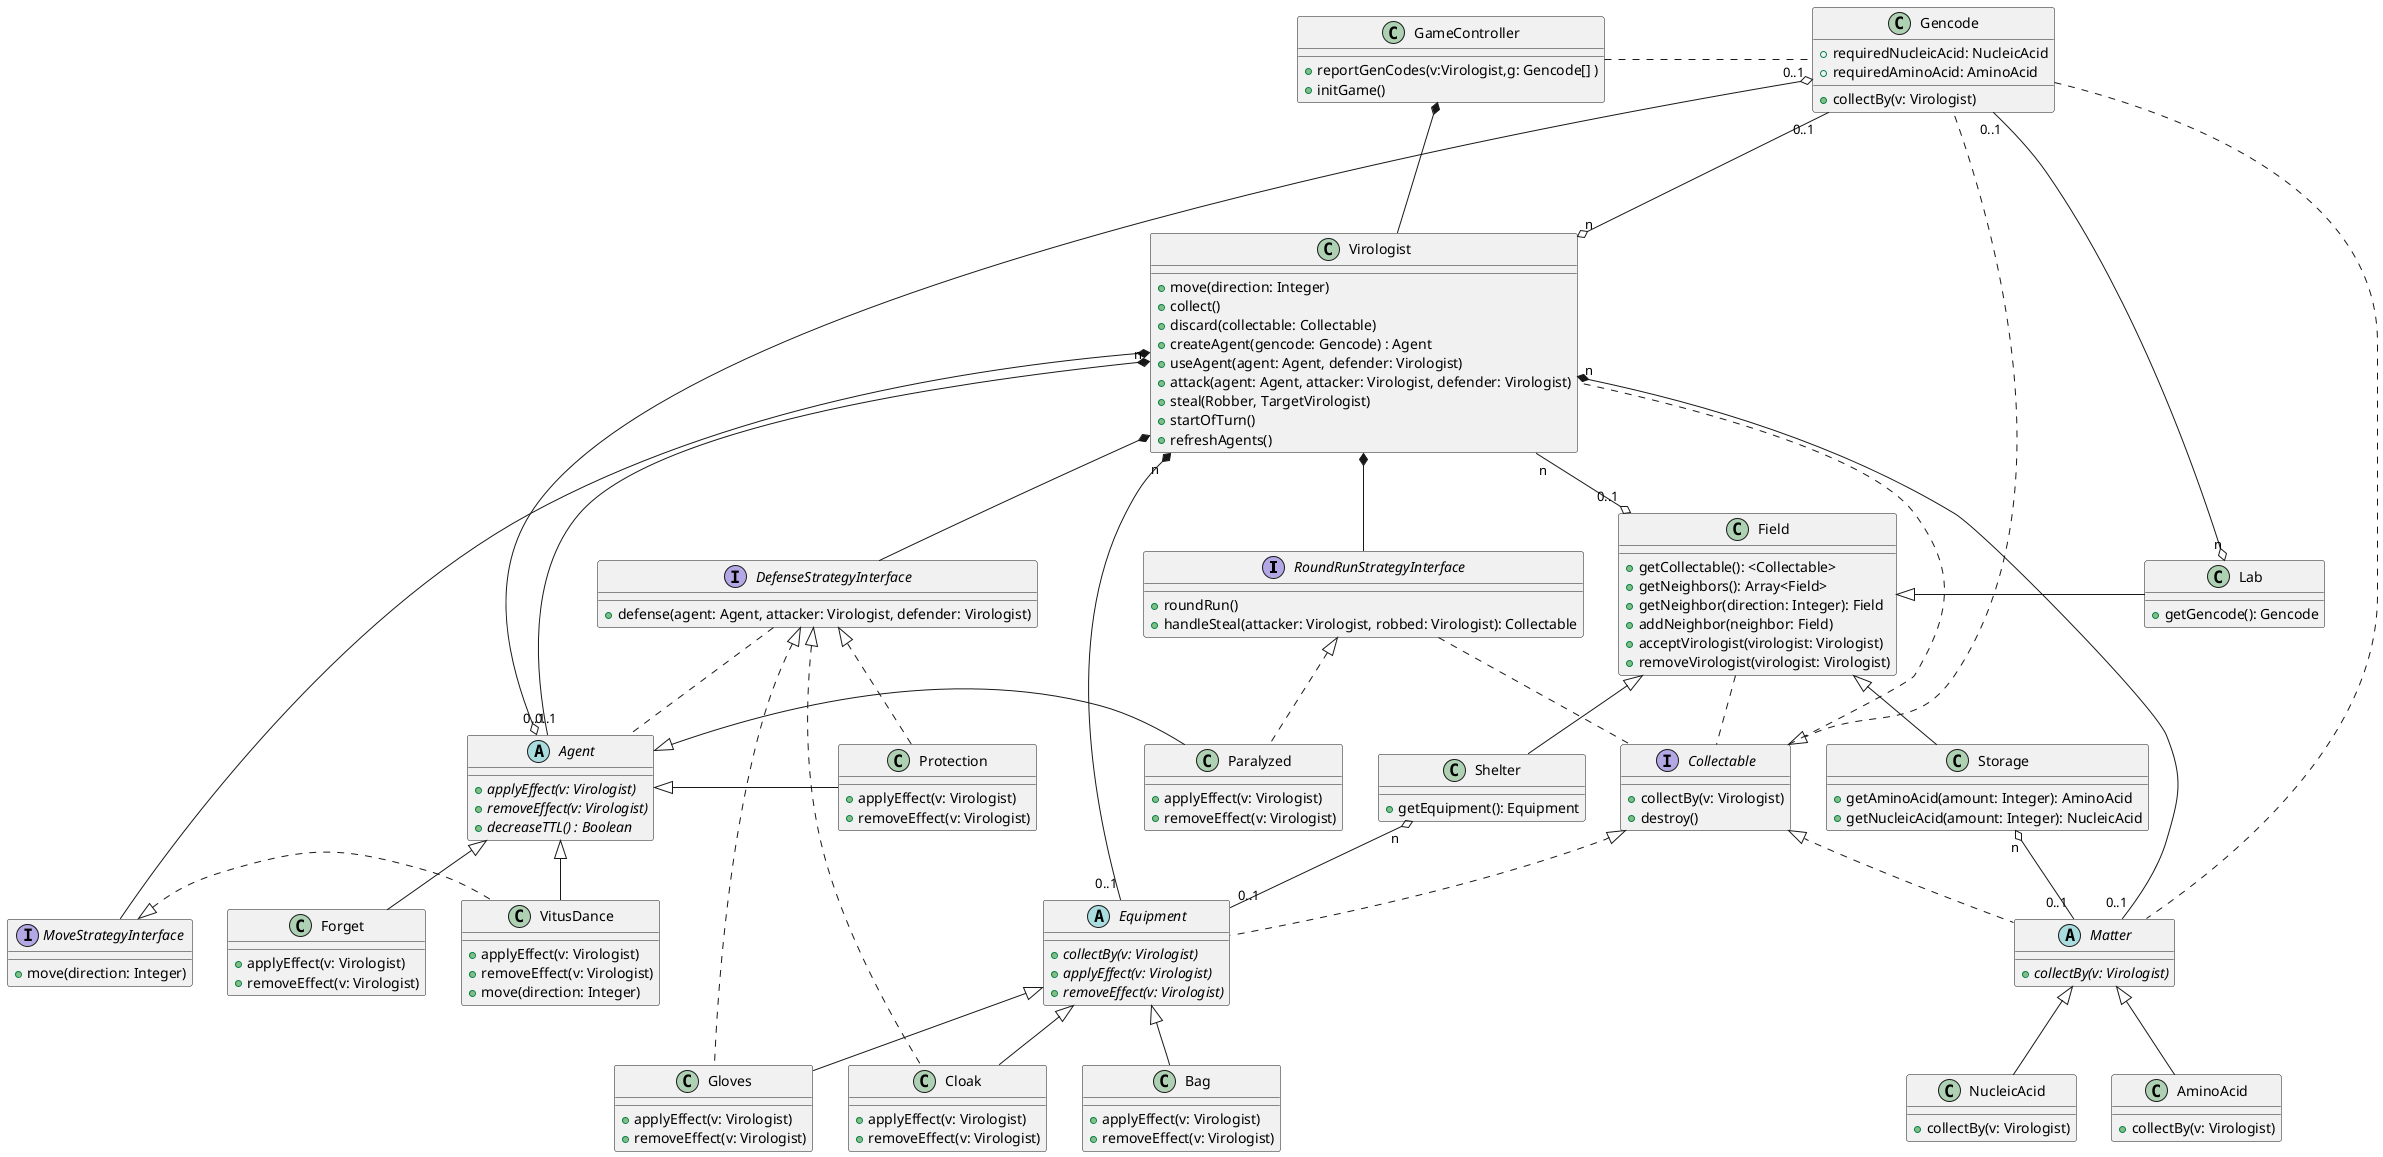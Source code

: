 @startuml

'The class diagram doesn't show implicit getters and setters for fields!

interface RoundRunStrategyInterface{
    +roundRun()
    +handleSteal(attacker: Virologist, robbed: Virologist): Collectable
}

interface MoveStrategyInterface{
    +move(direction: Integer)
}

interface DefenseStrategyInterface{
    +defense(agent: Agent, attacker: Virologist, defender: Virologist)
}


interface Collectable{
    +collectBy(v: Virologist)
    +destroy()
}

class GameController {
    'Handle the turns, this knows the order of virologists, and calls the appropriate round() functions
    '+endOfTurn(virologist: Virologist)
    'Checks if the virologist won the game
    +reportGenCodes(v:Virologist,g: Gencode[] )
    +initGame()
    '+gameOver()
}

class Field{
    +getCollectable(): <Collectable>
    +getNeighbors(): Array<Field>
    +getNeighbor(direction: Integer): Field
    +addNeighbor(neighbor: Field)
    +acceptVirologist(virologist: Virologist)
    +removeVirologist(virologist: Virologist)
}

class Lab{
    +getGencode(): Gencode
}

class Storage{
    +getAminoAcid(amount: Integer): AminoAcid
    +getNucleicAcid(amount: Integer): NucleicAcid
}

class Shelter{
    '+getEquipmentCount(): Integer
    +getEquipment(): Equipment
}

class Virologist {
    +move(direction: Integer)
    'In the collect function we can use the this.getField()
    +collect()
    +discard(collectable: Collectable)
    +createAgent(gencode: Gencode) : Agent
    +useAgent(agent: Agent, defender: Virologist)
    +attack(agent: Agent, attacker: Virologist, defender: Virologist)
    +steal(Robber, TargetVirologist)
    +startOfTurn()
    'Iterates over all the Agents in the virologist and calls their decreaseTTL() function
    +refreshAgents()
}

abstract class Matter {
    {abstract} +collectBy(v: Virologist)
}

class AminoAcid{
    +collectBy(v: Virologist)
}
class NucleicAcid{
    +collectBy(v: Virologist)
}

abstract class Equipment {
    {abstract} +collectBy(v: Virologist)
    {abstract} +applyEffect(v: Virologist)
    {abstract} +removeEffect(v: Virologist)
}

class Cloak{
    +applyEffect(v: Virologist)
    +removeEffect(v: Virologist)
}

class Gloves{
    +applyEffect(v: Virologist)
    +removeEffect(v: Virologist)
}

class Bag{
    +applyEffect(v: Virologist)
    +removeEffect(v: Virologist)
}

abstract class Agent{
    {abstract} +applyEffect(v: Virologist)
    {abstract} +removeEffect(v: Virologist)
    'Each agent has a time to live value, and when it reaches 0, it is destroyed
    'The return value means if the agent is still alive
    {abstract} +decreaseTTL() : Boolean
}

class VitusDance{
    +applyEffect(v: Virologist)
    +removeEffect(v: Virologist)
    +move(direction: Integer)
}

class Protection{
    +applyEffect(v: Virologist)
    +removeEffect(v: Virologist)
}

class Paralyzed{
    +applyEffect(v: Virologist)
    +removeEffect(v: Virologist)
}

class Forget{
    +applyEffect(v: Virologist)
    +removeEffect(v: Virologist)
}

'This Gencode is basically the crafting receipt of the Agent
class Gencode {
    +requiredNucleicAcid: NucleicAcid
    + requiredAminoAcid: AminoAcid
    +collectBy(v: Virologist)
}

GameController *-d Virologist
'GameController *-- Gencode

Field <|- Lab
Field <|-- Storage
Field <|-- Shelter

Lab "n" o-- "0..1" Gencode
Shelter "n" o-- "0..1" Equipment
Storage "n" o-- "0..1" Matter

Virologist *-r- RoundRunStrategyInterface
Virologist *-- MoveStrategyInterface
Virologist *-- DefenseStrategyInterface
Virologist "n" --o "0..1" Field
Virologist "n" *-- "0..1" Agent
Virologist "n" *-- "0..1" Matter
Virologist "n" *-- "0..1" Equipment
Virologist "n" o-u-- "0..1" Gencode

Matter <|-- AminoAcid
Matter <|-- NucleicAcid

Equipment <|-- Cloak
Equipment <|-- Gloves
Equipment <|-- Bag

Agent <|-- VitusDance
Agent <|- Protection
Agent <|- Paralyzed
Agent <|-- Forget
Agent "0..1" o--o "0..1" Gencode

RoundRunStrategyInterface <|. Paralyzed
MoveStrategyInterface <|. VitusDance
DefenseStrategyInterface <|.. Protection
DefenseStrategyInterface <|.. Cloak
DefenseStrategyInterface <|.. Gloves

Collectable <|. Gencode
Collectable <|.. Equipment
Collectable <|. Matter

'Implicit stuff, comment it out for easier readability
RoundRunStrategyInterface .. Collectable
DefenseStrategyInterface .. Agent
DefenseStrategyInterface .[hidden]. Virologist
Collectable .. Virologist
GameController . Gencode
Field .. Collectable
'Field .. Virologist
Gencode .. Matter

@enduml